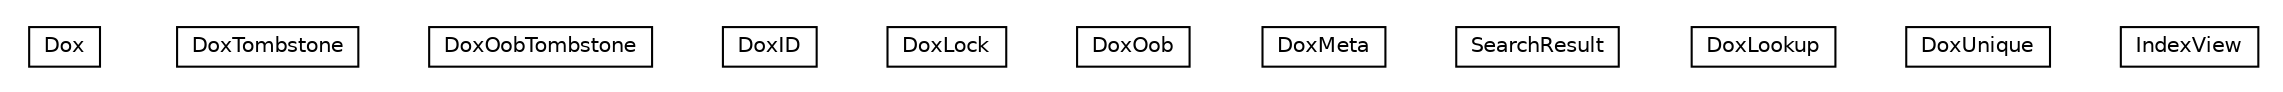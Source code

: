 #!/usr/local/bin/dot
#
# Class diagram 
# Generated by UMLGraph version R5_6-24-gf6e263 (http://www.umlgraph.org/)
#

digraph G {
	edge [fontname="Helvetica",fontsize=10,labelfontname="Helvetica",labelfontsize=10];
	node [fontname="Helvetica",fontsize=10,shape=plaintext];
	nodesep=0.25;
	ranksep=0.5;
	// net.trajano.doxdb.Dox
	c0 [label=<<table title="net.trajano.doxdb.Dox" border="0" cellborder="1" cellspacing="0" cellpadding="2" port="p" href="./Dox.html">
		<tr><td><table border="0" cellspacing="0" cellpadding="1">
<tr><td align="center" balign="center"> Dox </td></tr>
		</table></td></tr>
		</table>>, URL="./Dox.html", fontname="Helvetica", fontcolor="black", fontsize=10.0];
	// net.trajano.doxdb.DoxTombstone
	c1 [label=<<table title="net.trajano.doxdb.DoxTombstone" border="0" cellborder="1" cellspacing="0" cellpadding="2" port="p" href="./DoxTombstone.html">
		<tr><td><table border="0" cellspacing="0" cellpadding="1">
<tr><td align="center" balign="center"> DoxTombstone </td></tr>
		</table></td></tr>
		</table>>, URL="./DoxTombstone.html", fontname="Helvetica", fontcolor="black", fontsize=10.0];
	// net.trajano.doxdb.DoxOobTombstone
	c2 [label=<<table title="net.trajano.doxdb.DoxOobTombstone" border="0" cellborder="1" cellspacing="0" cellpadding="2" port="p" href="./DoxOobTombstone.html">
		<tr><td><table border="0" cellspacing="0" cellpadding="1">
<tr><td align="center" balign="center"> DoxOobTombstone </td></tr>
		</table></td></tr>
		</table>>, URL="./DoxOobTombstone.html", fontname="Helvetica", fontcolor="black", fontsize=10.0];
	// net.trajano.doxdb.DoxID
	c3 [label=<<table title="net.trajano.doxdb.DoxID" border="0" cellborder="1" cellspacing="0" cellpadding="2" port="p" href="./DoxID.html">
		<tr><td><table border="0" cellspacing="0" cellpadding="1">
<tr><td align="center" balign="center"> DoxID </td></tr>
		</table></td></tr>
		</table>>, URL="./DoxID.html", fontname="Helvetica", fontcolor="black", fontsize=10.0];
	// net.trajano.doxdb.DoxLock
	c4 [label=<<table title="net.trajano.doxdb.DoxLock" border="0" cellborder="1" cellspacing="0" cellpadding="2" port="p" href="./DoxLock.html">
		<tr><td><table border="0" cellspacing="0" cellpadding="1">
<tr><td align="center" balign="center"> DoxLock </td></tr>
		</table></td></tr>
		</table>>, URL="./DoxLock.html", fontname="Helvetica", fontcolor="black", fontsize=10.0];
	// net.trajano.doxdb.DoxOob
	c5 [label=<<table title="net.trajano.doxdb.DoxOob" border="0" cellborder="1" cellspacing="0" cellpadding="2" port="p" href="./DoxOob.html">
		<tr><td><table border="0" cellspacing="0" cellpadding="1">
<tr><td align="center" balign="center"> DoxOob </td></tr>
		</table></td></tr>
		</table>>, URL="./DoxOob.html", fontname="Helvetica", fontcolor="black", fontsize=10.0];
	// net.trajano.doxdb.DoxMeta
	c6 [label=<<table title="net.trajano.doxdb.DoxMeta" border="0" cellborder="1" cellspacing="0" cellpadding="2" port="p" href="./DoxMeta.html">
		<tr><td><table border="0" cellspacing="0" cellpadding="1">
<tr><td align="center" balign="center"> DoxMeta </td></tr>
		</table></td></tr>
		</table>>, URL="./DoxMeta.html", fontname="Helvetica", fontcolor="black", fontsize=10.0];
	// net.trajano.doxdb.SearchResult
	c7 [label=<<table title="net.trajano.doxdb.SearchResult" border="0" cellborder="1" cellspacing="0" cellpadding="2" port="p" href="./SearchResult.html">
		<tr><td><table border="0" cellspacing="0" cellpadding="1">
<tr><td align="center" balign="center"> SearchResult </td></tr>
		</table></td></tr>
		</table>>, URL="./SearchResult.html", fontname="Helvetica", fontcolor="black", fontsize=10.0];
	// net.trajano.doxdb.DoxLookup
	c8 [label=<<table title="net.trajano.doxdb.DoxLookup" border="0" cellborder="1" cellspacing="0" cellpadding="2" port="p" href="./DoxLookup.html">
		<tr><td><table border="0" cellspacing="0" cellpadding="1">
<tr><td align="center" balign="center"> DoxLookup </td></tr>
		</table></td></tr>
		</table>>, URL="./DoxLookup.html", fontname="Helvetica", fontcolor="black", fontsize=10.0];
	// net.trajano.doxdb.DoxUnique
	c9 [label=<<table title="net.trajano.doxdb.DoxUnique" border="0" cellborder="1" cellspacing="0" cellpadding="2" port="p" href="./DoxUnique.html">
		<tr><td><table border="0" cellspacing="0" cellpadding="1">
<tr><td align="center" balign="center"> DoxUnique </td></tr>
		</table></td></tr>
		</table>>, URL="./DoxUnique.html", fontname="Helvetica", fontcolor="black", fontsize=10.0];
	// net.trajano.doxdb.IndexView
	c10 [label=<<table title="net.trajano.doxdb.IndexView" border="0" cellborder="1" cellspacing="0" cellpadding="2" port="p" href="./IndexView.html">
		<tr><td><table border="0" cellspacing="0" cellpadding="1">
<tr><td align="center" balign="center"> IndexView </td></tr>
		</table></td></tr>
		</table>>, URL="./IndexView.html", fontname="Helvetica", fontcolor="black", fontsize=10.0];
}

